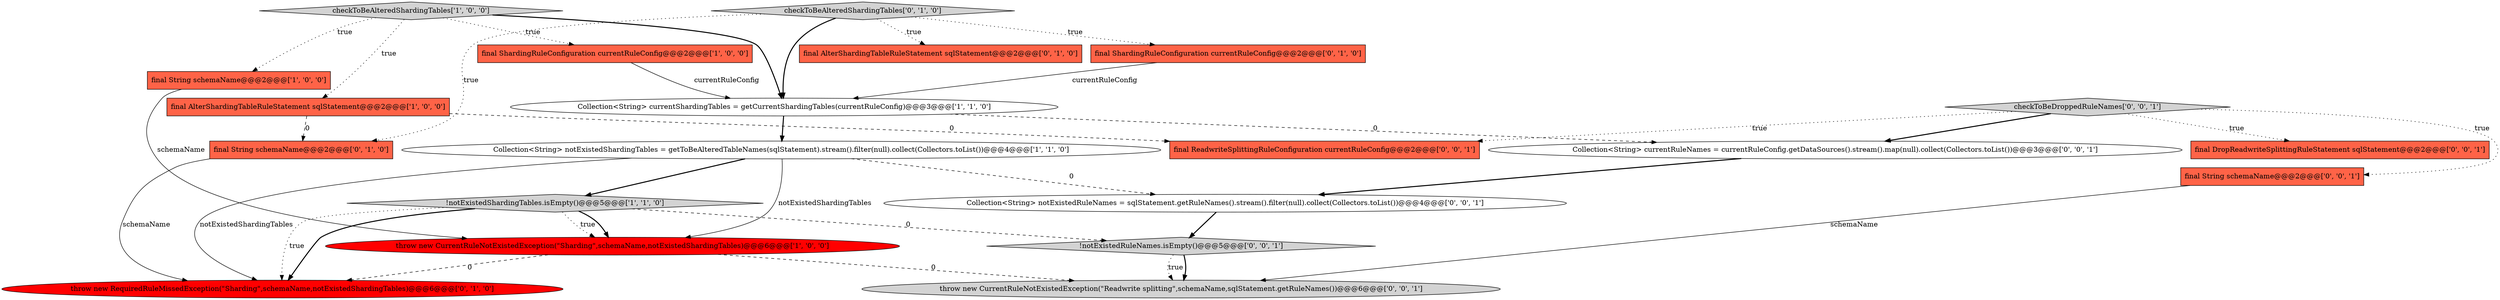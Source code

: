 digraph {
13 [style = filled, label = "Collection<String> notExistedRuleNames = sqlStatement.getRuleNames().stream().filter(null).collect(Collectors.toList())@@@4@@@['0', '0', '1']", fillcolor = white, shape = ellipse image = "AAA0AAABBB3BBB"];
15 [style = filled, label = "throw new CurrentRuleNotExistedException(\"Readwrite splitting\",schemaName,sqlStatement.getRuleNames())@@@6@@@['0', '0', '1']", fillcolor = lightgray, shape = ellipse image = "AAA0AAABBB3BBB"];
5 [style = filled, label = "!notExistedShardingTables.isEmpty()@@@5@@@['1', '1', '0']", fillcolor = lightgray, shape = diamond image = "AAA0AAABBB1BBB"];
10 [style = filled, label = "final AlterShardingTableRuleStatement sqlStatement@@@2@@@['0', '1', '0']", fillcolor = tomato, shape = box image = "AAA0AAABBB2BBB"];
20 [style = filled, label = "!notExistedRuleNames.isEmpty()@@@5@@@['0', '0', '1']", fillcolor = lightgray, shape = diamond image = "AAA0AAABBB3BBB"];
2 [style = filled, label = "final ShardingRuleConfiguration currentRuleConfig@@@2@@@['1', '0', '0']", fillcolor = tomato, shape = box image = "AAA0AAABBB1BBB"];
16 [style = filled, label = "final String schemaName@@@2@@@['0', '0', '1']", fillcolor = tomato, shape = box image = "AAA0AAABBB3BBB"];
19 [style = filled, label = "final ReadwriteSplittingRuleConfiguration currentRuleConfig@@@2@@@['0', '0', '1']", fillcolor = tomato, shape = box image = "AAA0AAABBB3BBB"];
17 [style = filled, label = "checkToBeDroppedRuleNames['0', '0', '1']", fillcolor = lightgray, shape = diamond image = "AAA0AAABBB3BBB"];
8 [style = filled, label = "final ShardingRuleConfiguration currentRuleConfig@@@2@@@['0', '1', '0']", fillcolor = tomato, shape = box image = "AAA0AAABBB2BBB"];
14 [style = filled, label = "final DropReadwriteSplittingRuleStatement sqlStatement@@@2@@@['0', '0', '1']", fillcolor = tomato, shape = box image = "AAA0AAABBB3BBB"];
9 [style = filled, label = "checkToBeAlteredShardingTables['0', '1', '0']", fillcolor = lightgray, shape = diamond image = "AAA0AAABBB2BBB"];
6 [style = filled, label = "final AlterShardingTableRuleStatement sqlStatement@@@2@@@['1', '0', '0']", fillcolor = tomato, shape = box image = "AAA1AAABBB1BBB"];
4 [style = filled, label = "checkToBeAlteredShardingTables['1', '0', '0']", fillcolor = lightgray, shape = diamond image = "AAA0AAABBB1BBB"];
12 [style = filled, label = "final String schemaName@@@2@@@['0', '1', '0']", fillcolor = tomato, shape = box image = "AAA1AAABBB2BBB"];
18 [style = filled, label = "Collection<String> currentRuleNames = currentRuleConfig.getDataSources().stream().map(null).collect(Collectors.toList())@@@3@@@['0', '0', '1']", fillcolor = white, shape = ellipse image = "AAA0AAABBB3BBB"];
0 [style = filled, label = "Collection<String> currentShardingTables = getCurrentShardingTables(currentRuleConfig)@@@3@@@['1', '1', '0']", fillcolor = white, shape = ellipse image = "AAA0AAABBB1BBB"];
11 [style = filled, label = "throw new RequiredRuleMissedException(\"Sharding\",schemaName,notExistedShardingTables)@@@6@@@['0', '1', '0']", fillcolor = red, shape = ellipse image = "AAA1AAABBB2BBB"];
3 [style = filled, label = "Collection<String> notExistedShardingTables = getToBeAlteredTableNames(sqlStatement).stream().filter(null).collect(Collectors.toList())@@@4@@@['1', '1', '0']", fillcolor = white, shape = ellipse image = "AAA0AAABBB1BBB"];
1 [style = filled, label = "final String schemaName@@@2@@@['1', '0', '0']", fillcolor = tomato, shape = box image = "AAA0AAABBB1BBB"];
7 [style = filled, label = "throw new CurrentRuleNotExistedException(\"Sharding\",schemaName,notExistedShardingTables)@@@6@@@['1', '0', '0']", fillcolor = red, shape = ellipse image = "AAA1AAABBB1BBB"];
4->6 [style = dotted, label="true"];
0->3 [style = bold, label=""];
8->0 [style = solid, label="currentRuleConfig"];
9->12 [style = dotted, label="true"];
9->0 [style = bold, label=""];
4->1 [style = dotted, label="true"];
1->7 [style = solid, label="schemaName"];
7->11 [style = dashed, label="0"];
17->14 [style = dotted, label="true"];
2->0 [style = solid, label="currentRuleConfig"];
3->13 [style = dashed, label="0"];
3->7 [style = solid, label="notExistedShardingTables"];
4->0 [style = bold, label=""];
5->20 [style = dashed, label="0"];
9->8 [style = dotted, label="true"];
17->16 [style = dotted, label="true"];
6->12 [style = dashed, label="0"];
3->5 [style = bold, label=""];
5->11 [style = dotted, label="true"];
5->7 [style = dotted, label="true"];
6->19 [style = dashed, label="0"];
12->11 [style = solid, label="schemaName"];
17->19 [style = dotted, label="true"];
18->13 [style = bold, label=""];
7->15 [style = dashed, label="0"];
0->18 [style = dashed, label="0"];
5->7 [style = bold, label=""];
5->11 [style = bold, label=""];
16->15 [style = solid, label="schemaName"];
9->10 [style = dotted, label="true"];
20->15 [style = bold, label=""];
4->2 [style = dotted, label="true"];
17->18 [style = bold, label=""];
20->15 [style = dotted, label="true"];
3->11 [style = solid, label="notExistedShardingTables"];
13->20 [style = bold, label=""];
}
